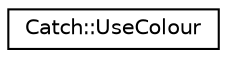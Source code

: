 digraph "Graphical Class Hierarchy"
{
  edge [fontname="Helvetica",fontsize="10",labelfontname="Helvetica",labelfontsize="10"];
  node [fontname="Helvetica",fontsize="10",shape=record];
  rankdir="LR";
  Node0 [label="Catch::UseColour",height=0.2,width=0.4,color="black", fillcolor="white", style="filled",URL="$structCatch_1_1UseColour.html"];
}
